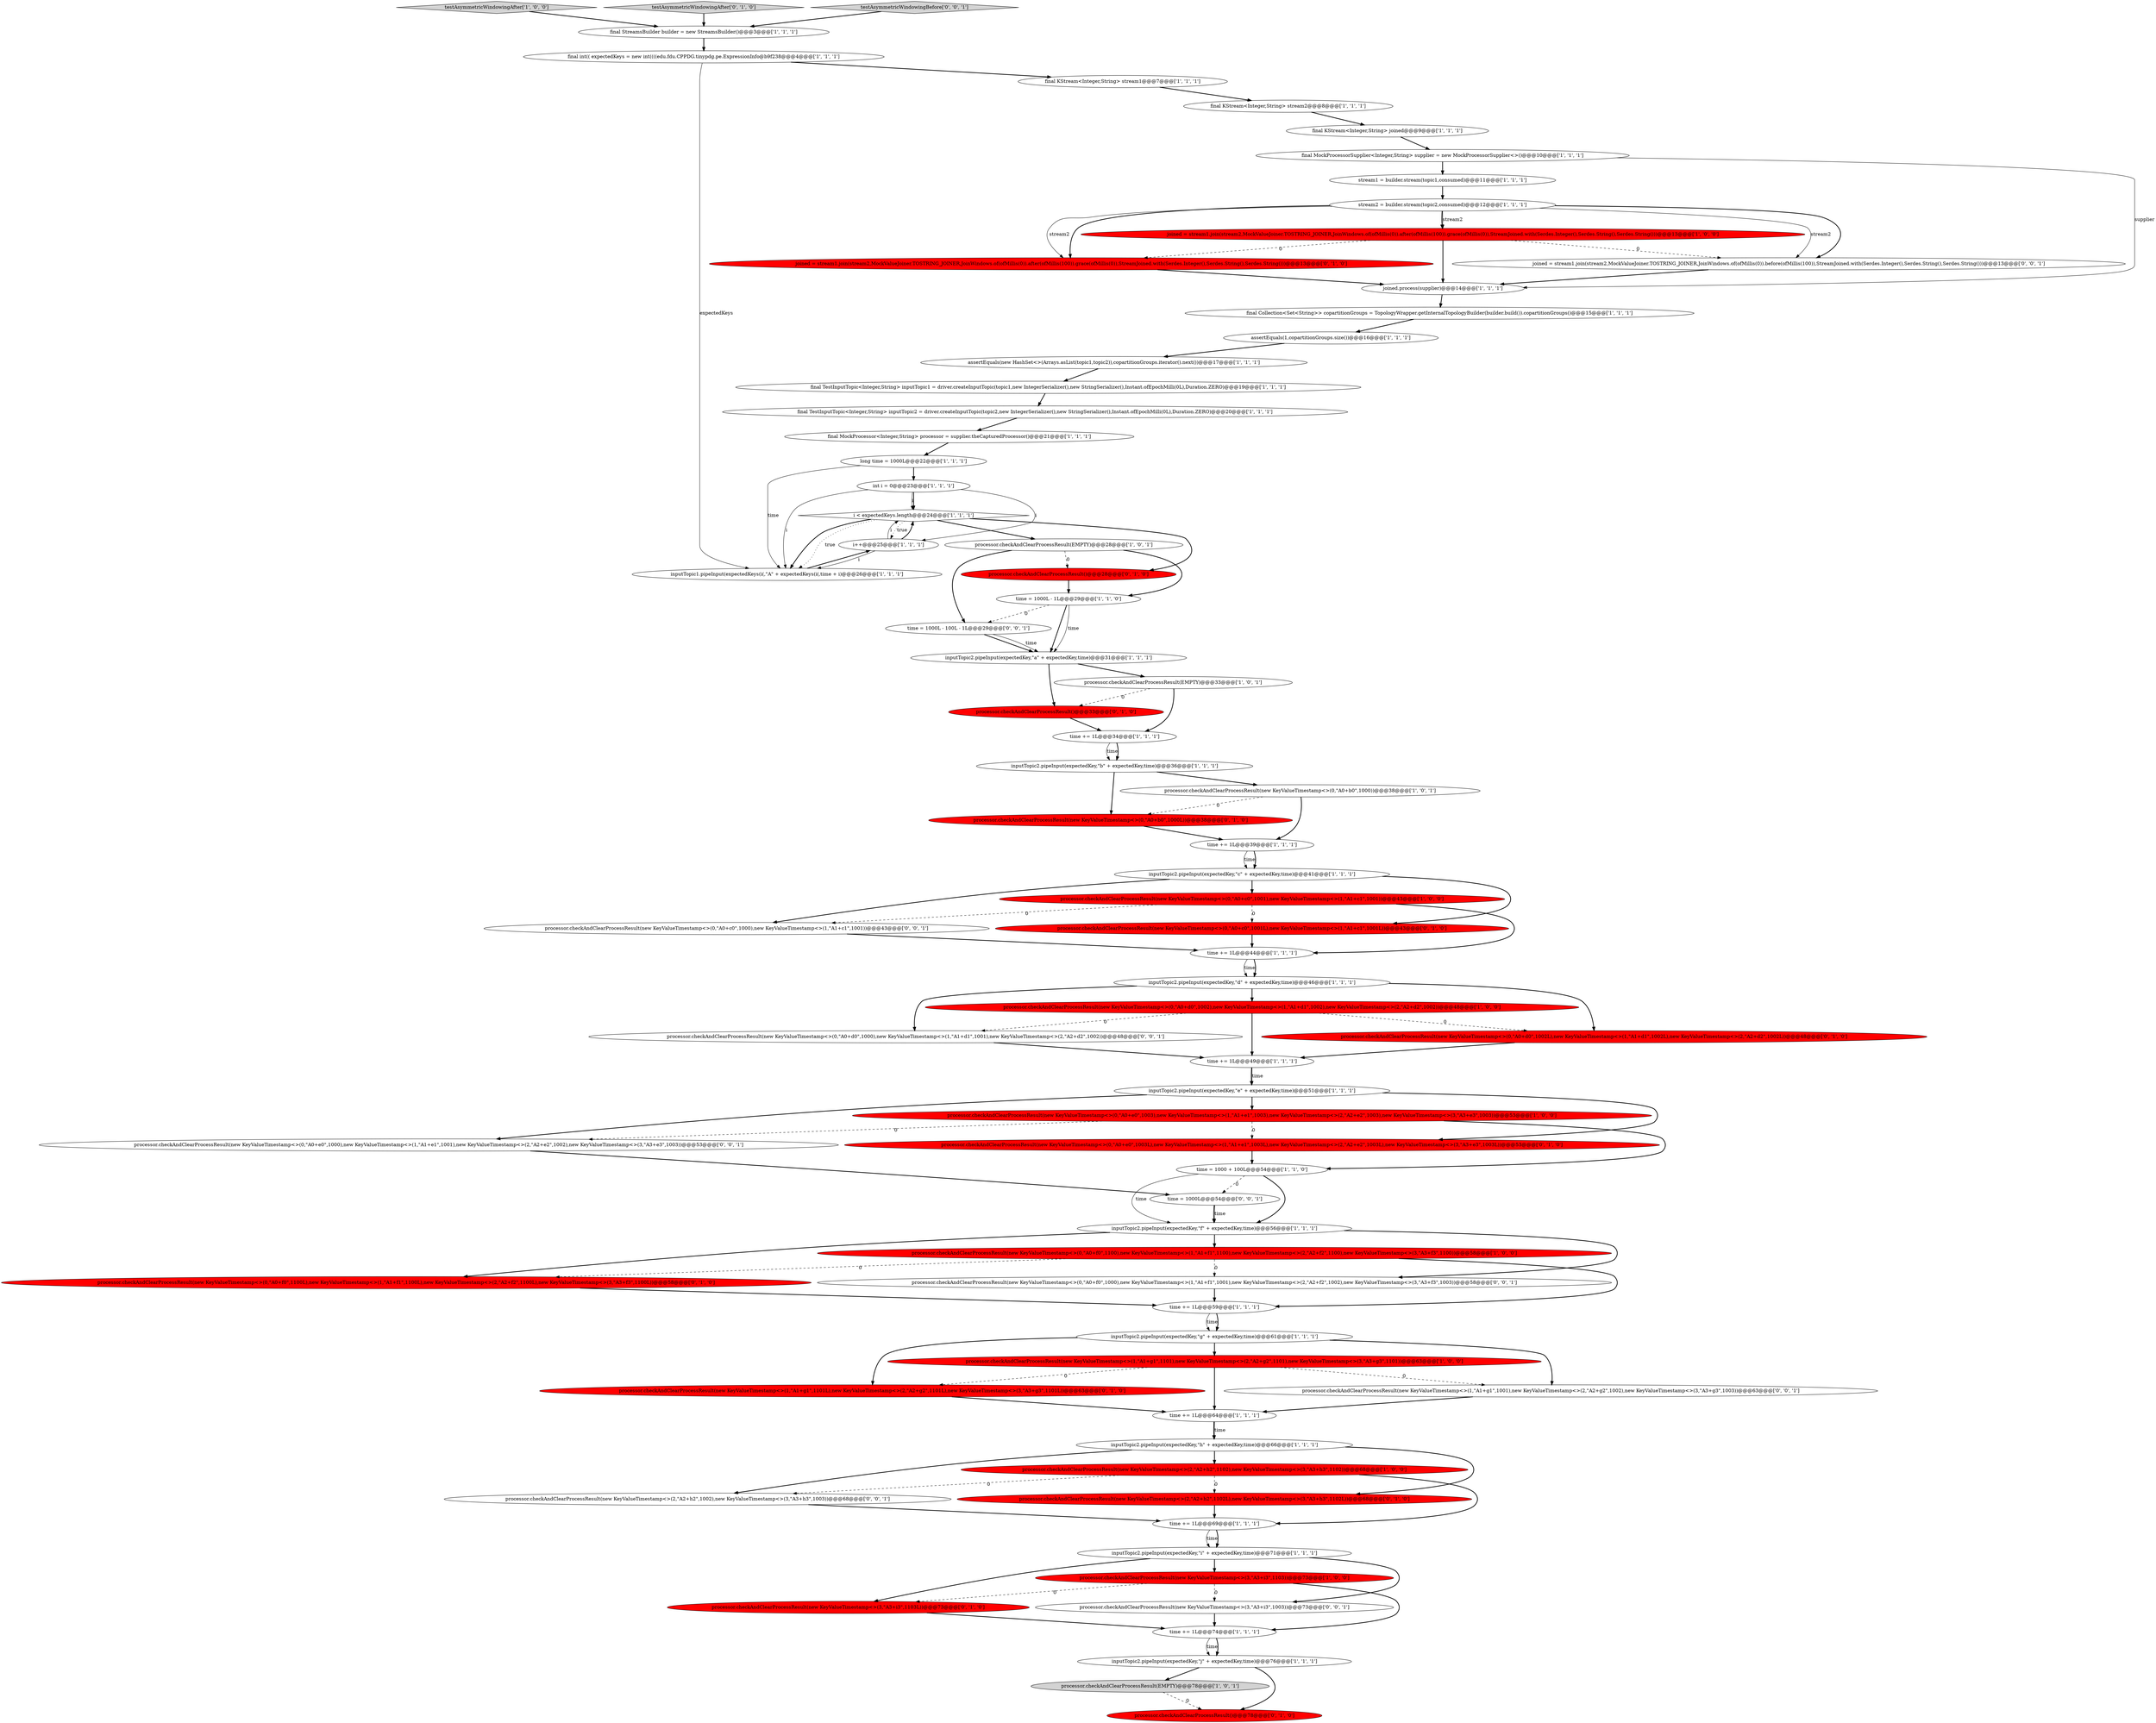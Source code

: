 digraph {
73 [style = filled, label = "time = 1000L - 100L - 1L@@@29@@@['0', '0', '1']", fillcolor = white, shape = ellipse image = "AAA0AAABBB3BBB"];
48 [style = filled, label = "testAsymmetricWindowingAfter['1', '0', '0']", fillcolor = lightgray, shape = diamond image = "AAA0AAABBB1BBB"];
51 [style = filled, label = "processor.checkAndClearProcessResult(new KeyValueTimestamp<>(3,\"A3+i3\",1103))@@@73@@@['1', '0', '0']", fillcolor = red, shape = ellipse image = "AAA1AAABBB1BBB"];
22 [style = filled, label = "final TestInputTopic<Integer,String> inputTopic2 = driver.createInputTopic(topic2,new IntegerSerializer(),new StringSerializer(),Instant.ofEpochMilli(0L),Duration.ZERO)@@@20@@@['1', '1', '1']", fillcolor = white, shape = ellipse image = "AAA0AAABBB1BBB"];
8 [style = filled, label = "time += 1L@@@34@@@['1', '1', '1']", fillcolor = white, shape = ellipse image = "AAA0AAABBB1BBB"];
19 [style = filled, label = "i++@@@25@@@['1', '1', '1']", fillcolor = white, shape = ellipse image = "AAA0AAABBB1BBB"];
41 [style = filled, label = "inputTopic2.pipeInput(expectedKey,\"g\" + expectedKey,time)@@@61@@@['1', '1', '1']", fillcolor = white, shape = ellipse image = "AAA0AAABBB1BBB"];
61 [style = filled, label = "processor.checkAndClearProcessResult()@@@33@@@['0', '1', '0']", fillcolor = red, shape = ellipse image = "AAA1AAABBB2BBB"];
12 [style = filled, label = "time += 1L@@@74@@@['1', '1', '1']", fillcolor = white, shape = ellipse image = "AAA0AAABBB1BBB"];
60 [style = filled, label = "processor.checkAndClearProcessResult(new KeyValueTimestamp<>(0,\"A0+b0\",1000L))@@@38@@@['0', '1', '0']", fillcolor = red, shape = ellipse image = "AAA1AAABBB2BBB"];
32 [style = filled, label = "int i = 0@@@23@@@['1', '1', '1']", fillcolor = white, shape = ellipse image = "AAA0AAABBB1BBB"];
53 [style = filled, label = "processor.checkAndClearProcessResult()@@@28@@@['0', '1', '0']", fillcolor = red, shape = ellipse image = "AAA1AAABBB2BBB"];
39 [style = filled, label = "stream1 = builder.stream(topic1,consumed)@@@11@@@['1', '1', '1']", fillcolor = white, shape = ellipse image = "AAA0AAABBB1BBB"];
21 [style = filled, label = "processor.checkAndClearProcessResult(EMPTY)@@@78@@@['1', '0', '1']", fillcolor = lightgray, shape = ellipse image = "AAA0AAABBB1BBB"];
5 [style = filled, label = "processor.checkAndClearProcessResult(new KeyValueTimestamp<>(1,\"A1+g1\",1101),new KeyValueTimestamp<>(2,\"A2+g2\",1101),new KeyValueTimestamp<>(3,\"A3+g3\",1101))@@@63@@@['1', '0', '0']", fillcolor = red, shape = ellipse image = "AAA1AAABBB1BBB"];
33 [style = filled, label = "final int(( expectedKeys = new int((((edu.fdu.CPPDG.tinypdg.pe.ExpressionInfo@b9f238@@@4@@@['1', '1', '1']", fillcolor = white, shape = ellipse image = "AAA0AAABBB1BBB"];
47 [style = filled, label = "final Collection<Set<String>> copartitionGroups = TopologyWrapper.getInternalTopologyBuilder(builder.build()).copartitionGroups()@@@15@@@['1', '1', '1']", fillcolor = white, shape = ellipse image = "AAA0AAABBB1BBB"];
40 [style = filled, label = "inputTopic2.pipeInput(expectedKey,\"c\" + expectedKey,time)@@@41@@@['1', '1', '1']", fillcolor = white, shape = ellipse image = "AAA0AAABBB1BBB"];
20 [style = filled, label = "joined = stream1.join(stream2,MockValueJoiner.TOSTRING_JOINER,JoinWindows.of(ofMillis(0)).after(ofMillis(100)).grace(ofMillis(0)),StreamJoined.with(Serdes.Integer(),Serdes.String(),Serdes.String()))@@@13@@@['1', '0', '0']", fillcolor = red, shape = ellipse image = "AAA1AAABBB1BBB"];
4 [style = filled, label = "processor.checkAndClearProcessResult(EMPTY)@@@33@@@['1', '0', '1']", fillcolor = white, shape = ellipse image = "AAA0AAABBB1BBB"];
18 [style = filled, label = "final KStream<Integer,String> joined@@@9@@@['1', '1', '1']", fillcolor = white, shape = ellipse image = "AAA0AAABBB1BBB"];
50 [style = filled, label = "inputTopic2.pipeInput(expectedKey,\"f\" + expectedKey,time)@@@56@@@['1', '1', '1']", fillcolor = white, shape = ellipse image = "AAA0AAABBB1BBB"];
31 [style = filled, label = "processor.checkAndClearProcessResult(new KeyValueTimestamp<>(0,\"A0+b0\",1000))@@@38@@@['1', '0', '1']", fillcolor = white, shape = ellipse image = "AAA0AAABBB1BBB"];
24 [style = filled, label = "i < expectedKeys.length@@@24@@@['1', '1', '1']", fillcolor = white, shape = diamond image = "AAA0AAABBB1BBB"];
69 [style = filled, label = "processor.checkAndClearProcessResult(new KeyValueTimestamp<>(0,\"A0+d0\",1000),new KeyValueTimestamp<>(1,\"A1+d1\",1001),new KeyValueTimestamp<>(2,\"A2+d2\",1002))@@@48@@@['0', '0', '1']", fillcolor = white, shape = ellipse image = "AAA0AAABBB3BBB"];
76 [style = filled, label = "processor.checkAndClearProcessResult(new KeyValueTimestamp<>(1,\"A1+g1\",1001),new KeyValueTimestamp<>(2,\"A2+g2\",1002),new KeyValueTimestamp<>(3,\"A3+g3\",1003))@@@63@@@['0', '0', '1']", fillcolor = white, shape = ellipse image = "AAA0AAABBB3BBB"];
38 [style = filled, label = "long time = 1000L@@@22@@@['1', '1', '1']", fillcolor = white, shape = ellipse image = "AAA0AAABBB1BBB"];
52 [style = filled, label = "time += 1L@@@44@@@['1', '1', '1']", fillcolor = white, shape = ellipse image = "AAA0AAABBB1BBB"];
27 [style = filled, label = "processor.checkAndClearProcessResult(EMPTY)@@@28@@@['1', '0', '1']", fillcolor = white, shape = ellipse image = "AAA0AAABBB1BBB"];
75 [style = filled, label = "processor.checkAndClearProcessResult(new KeyValueTimestamp<>(0,\"A0+c0\",1000),new KeyValueTimestamp<>(1,\"A1+c1\",1001))@@@43@@@['0', '0', '1']", fillcolor = white, shape = ellipse image = "AAA0AAABBB3BBB"];
10 [style = filled, label = "processor.checkAndClearProcessResult(new KeyValueTimestamp<>(0,\"A0+e0\",1003),new KeyValueTimestamp<>(1,\"A1+e1\",1003),new KeyValueTimestamp<>(2,\"A2+e2\",1003),new KeyValueTimestamp<>(3,\"A3+e3\",1003))@@@53@@@['1', '0', '0']", fillcolor = red, shape = ellipse image = "AAA1AAABBB1BBB"];
28 [style = filled, label = "time += 1L@@@69@@@['1', '1', '1']", fillcolor = white, shape = ellipse image = "AAA0AAABBB1BBB"];
1 [style = filled, label = "final TestInputTopic<Integer,String> inputTopic1 = driver.createInputTopic(topic1,new IntegerSerializer(),new StringSerializer(),Instant.ofEpochMilli(0L),Duration.ZERO)@@@19@@@['1', '1', '1']", fillcolor = white, shape = ellipse image = "AAA0AAABBB1BBB"];
46 [style = filled, label = "processor.checkAndClearProcessResult(new KeyValueTimestamp<>(0,\"A0+d0\",1002),new KeyValueTimestamp<>(1,\"A1+d1\",1002),new KeyValueTimestamp<>(2,\"A2+d2\",1002))@@@48@@@['1', '0', '0']", fillcolor = red, shape = ellipse image = "AAA1AAABBB1BBB"];
13 [style = filled, label = "stream2 = builder.stream(topic2,consumed)@@@12@@@['1', '1', '1']", fillcolor = white, shape = ellipse image = "AAA0AAABBB1BBB"];
58 [style = filled, label = "processor.checkAndClearProcessResult(new KeyValueTimestamp<>(1,\"A1+g1\",1101L),new KeyValueTimestamp<>(2,\"A2+g2\",1101L),new KeyValueTimestamp<>(3,\"A3+g3\",1101L))@@@63@@@['0', '1', '0']", fillcolor = red, shape = ellipse image = "AAA1AAABBB2BBB"];
54 [style = filled, label = "processor.checkAndClearProcessResult()@@@78@@@['0', '1', '0']", fillcolor = red, shape = ellipse image = "AAA1AAABBB2BBB"];
6 [style = filled, label = "processor.checkAndClearProcessResult(new KeyValueTimestamp<>(2,\"A2+h2\",1102),new KeyValueTimestamp<>(3,\"A3+h3\",1102))@@@68@@@['1', '0', '0']", fillcolor = red, shape = ellipse image = "AAA1AAABBB1BBB"];
68 [style = filled, label = "time = 1000L@@@54@@@['0', '0', '1']", fillcolor = white, shape = ellipse image = "AAA0AAABBB3BBB"];
34 [style = filled, label = "inputTopic2.pipeInput(expectedKey,\"b\" + expectedKey,time)@@@36@@@['1', '1', '1']", fillcolor = white, shape = ellipse image = "AAA0AAABBB1BBB"];
43 [style = filled, label = "inputTopic2.pipeInput(expectedKey,\"a\" + expectedKey,time)@@@31@@@['1', '1', '1']", fillcolor = white, shape = ellipse image = "AAA0AAABBB1BBB"];
23 [style = filled, label = "inputTopic2.pipeInput(expectedKey,\"h\" + expectedKey,time)@@@66@@@['1', '1', '1']", fillcolor = white, shape = ellipse image = "AAA0AAABBB1BBB"];
65 [style = filled, label = "processor.checkAndClearProcessResult(new KeyValueTimestamp<>(0,\"A0+f0\",1100L),new KeyValueTimestamp<>(1,\"A1+f1\",1100L),new KeyValueTimestamp<>(2,\"A2+f2\",1100L),new KeyValueTimestamp<>(3,\"A3+f3\",1100L))@@@58@@@['0', '1', '0']", fillcolor = red, shape = ellipse image = "AAA1AAABBB2BBB"];
59 [style = filled, label = "processor.checkAndClearProcessResult(new KeyValueTimestamp<>(2,\"A2+h2\",1102L),new KeyValueTimestamp<>(3,\"A3+h3\",1102L))@@@68@@@['0', '1', '0']", fillcolor = red, shape = ellipse image = "AAA1AAABBB2BBB"];
15 [style = filled, label = "processor.checkAndClearProcessResult(new KeyValueTimestamp<>(0,\"A0+c0\",1001),new KeyValueTimestamp<>(1,\"A1+c1\",1001))@@@43@@@['1', '0', '0']", fillcolor = red, shape = ellipse image = "AAA1AAABBB1BBB"];
16 [style = filled, label = "time = 1000L - 1L@@@29@@@['1', '1', '0']", fillcolor = white, shape = ellipse image = "AAA0AAABBB1BBB"];
63 [style = filled, label = "processor.checkAndClearProcessResult(new KeyValueTimestamp<>(0,\"A0+e0\",1003L),new KeyValueTimestamp<>(1,\"A1+e1\",1003L),new KeyValueTimestamp<>(2,\"A2+e2\",1003L),new KeyValueTimestamp<>(3,\"A3+e3\",1003L))@@@53@@@['0', '1', '0']", fillcolor = red, shape = ellipse image = "AAA1AAABBB2BBB"];
36 [style = filled, label = "final StreamsBuilder builder = new StreamsBuilder()@@@3@@@['1', '1', '1']", fillcolor = white, shape = ellipse image = "AAA0AAABBB1BBB"];
57 [style = filled, label = "processor.checkAndClearProcessResult(new KeyValueTimestamp<>(0,\"A0+d0\",1002L),new KeyValueTimestamp<>(1,\"A1+d1\",1002L),new KeyValueTimestamp<>(2,\"A2+d2\",1002L))@@@48@@@['0', '1', '0']", fillcolor = red, shape = ellipse image = "AAA1AAABBB2BBB"];
64 [style = filled, label = "joined = stream1.join(stream2,MockValueJoiner.TOSTRING_JOINER,JoinWindows.of(ofMillis(0)).after(ofMillis(100)).grace(ofMillis(0)),StreamJoined.with(Serdes.Integer(),Serdes.String(),Serdes.String()))@@@13@@@['0', '1', '0']", fillcolor = red, shape = ellipse image = "AAA1AAABBB2BBB"];
30 [style = filled, label = "time += 1L@@@64@@@['1', '1', '1']", fillcolor = white, shape = ellipse image = "AAA0AAABBB1BBB"];
7 [style = filled, label = "inputTopic2.pipeInput(expectedKey,\"d\" + expectedKey,time)@@@46@@@['1', '1', '1']", fillcolor = white, shape = ellipse image = "AAA0AAABBB1BBB"];
11 [style = filled, label = "inputTopic2.pipeInput(expectedKey,\"e\" + expectedKey,time)@@@51@@@['1', '1', '1']", fillcolor = white, shape = ellipse image = "AAA0AAABBB1BBB"];
42 [style = filled, label = "processor.checkAndClearProcessResult(new KeyValueTimestamp<>(0,\"A0+f0\",1100),new KeyValueTimestamp<>(1,\"A1+f1\",1100),new KeyValueTimestamp<>(2,\"A2+f2\",1100),new KeyValueTimestamp<>(3,\"A3+f3\",1100))@@@58@@@['1', '0', '0']", fillcolor = red, shape = ellipse image = "AAA1AAABBB1BBB"];
44 [style = filled, label = "final MockProcessorSupplier<Integer,String> supplier = new MockProcessorSupplier<>()@@@10@@@['1', '1', '1']", fillcolor = white, shape = ellipse image = "AAA0AAABBB1BBB"];
70 [style = filled, label = "joined = stream1.join(stream2,MockValueJoiner.TOSTRING_JOINER,JoinWindows.of(ofMillis(0)).before(ofMillis(100)),StreamJoined.with(Serdes.Integer(),Serdes.String(),Serdes.String()))@@@13@@@['0', '0', '1']", fillcolor = white, shape = ellipse image = "AAA0AAABBB3BBB"];
56 [style = filled, label = "testAsymmetricWindowingAfter['0', '1', '0']", fillcolor = lightgray, shape = diamond image = "AAA0AAABBB2BBB"];
71 [style = filled, label = "processor.checkAndClearProcessResult(new KeyValueTimestamp<>(0,\"A0+e0\",1000),new KeyValueTimestamp<>(1,\"A1+e1\",1001),new KeyValueTimestamp<>(2,\"A2+e2\",1002),new KeyValueTimestamp<>(3,\"A3+e3\",1003))@@@53@@@['0', '0', '1']", fillcolor = white, shape = ellipse image = "AAA0AAABBB3BBB"];
72 [style = filled, label = "testAsymmetricWindowingBefore['0', '0', '1']", fillcolor = lightgray, shape = diamond image = "AAA0AAABBB3BBB"];
37 [style = filled, label = "joined.process(supplier)@@@14@@@['1', '1', '1']", fillcolor = white, shape = ellipse image = "AAA0AAABBB1BBB"];
35 [style = filled, label = "assertEquals(1,copartitionGroups.size())@@@16@@@['1', '1', '1']", fillcolor = white, shape = ellipse image = "AAA0AAABBB1BBB"];
55 [style = filled, label = "processor.checkAndClearProcessResult(new KeyValueTimestamp<>(0,\"A0+c0\",1001L),new KeyValueTimestamp<>(1,\"A1+c1\",1001L))@@@43@@@['0', '1', '0']", fillcolor = red, shape = ellipse image = "AAA1AAABBB2BBB"];
3 [style = filled, label = "inputTopic1.pipeInput(expectedKeys(i(,\"A\" + expectedKeys(i(,time + i)@@@26@@@['1', '1', '1']", fillcolor = white, shape = ellipse image = "AAA0AAABBB1BBB"];
74 [style = filled, label = "processor.checkAndClearProcessResult(new KeyValueTimestamp<>(3,\"A3+i3\",1003))@@@73@@@['0', '0', '1']", fillcolor = white, shape = ellipse image = "AAA0AAABBB3BBB"];
14 [style = filled, label = "time += 1L@@@59@@@['1', '1', '1']", fillcolor = white, shape = ellipse image = "AAA0AAABBB1BBB"];
2 [style = filled, label = "assertEquals(new HashSet<>(Arrays.asList(topic1,topic2)),copartitionGroups.iterator().next())@@@17@@@['1', '1', '1']", fillcolor = white, shape = ellipse image = "AAA0AAABBB1BBB"];
45 [style = filled, label = "time += 1L@@@39@@@['1', '1', '1']", fillcolor = white, shape = ellipse image = "AAA0AAABBB1BBB"];
17 [style = filled, label = "final KStream<Integer,String> stream1@@@7@@@['1', '1', '1']", fillcolor = white, shape = ellipse image = "AAA0AAABBB1BBB"];
26 [style = filled, label = "final MockProcessor<Integer,String> processor = supplier.theCapturedProcessor()@@@21@@@['1', '1', '1']", fillcolor = white, shape = ellipse image = "AAA0AAABBB1BBB"];
49 [style = filled, label = "inputTopic2.pipeInput(expectedKey,\"j\" + expectedKey,time)@@@76@@@['1', '1', '1']", fillcolor = white, shape = ellipse image = "AAA0AAABBB1BBB"];
62 [style = filled, label = "processor.checkAndClearProcessResult(new KeyValueTimestamp<>(3,\"A3+i3\",1103L))@@@73@@@['0', '1', '0']", fillcolor = red, shape = ellipse image = "AAA1AAABBB2BBB"];
67 [style = filled, label = "processor.checkAndClearProcessResult(new KeyValueTimestamp<>(2,\"A2+h2\",1002),new KeyValueTimestamp<>(3,\"A3+h3\",1003))@@@68@@@['0', '0', '1']", fillcolor = white, shape = ellipse image = "AAA0AAABBB3BBB"];
0 [style = filled, label = "time = 1000 + 100L@@@54@@@['1', '1', '0']", fillcolor = white, shape = ellipse image = "AAA0AAABBB1BBB"];
29 [style = filled, label = "final KStream<Integer,String> stream2@@@8@@@['1', '1', '1']", fillcolor = white, shape = ellipse image = "AAA0AAABBB1BBB"];
9 [style = filled, label = "time += 1L@@@49@@@['1', '1', '1']", fillcolor = white, shape = ellipse image = "AAA0AAABBB1BBB"];
25 [style = filled, label = "inputTopic2.pipeInput(expectedKey,\"i\" + expectedKey,time)@@@71@@@['1', '1', '1']", fillcolor = white, shape = ellipse image = "AAA0AAABBB1BBB"];
66 [style = filled, label = "processor.checkAndClearProcessResult(new KeyValueTimestamp<>(0,\"A0+f0\",1000),new KeyValueTimestamp<>(1,\"A1+f1\",1001),new KeyValueTimestamp<>(2,\"A2+f2\",1002),new KeyValueTimestamp<>(3,\"A3+f3\",1003))@@@58@@@['0', '0', '1']", fillcolor = white, shape = ellipse image = "AAA0AAABBB3BBB"];
5->58 [style = dashed, label="0"];
67->28 [style = bold, label=""];
38->3 [style = solid, label="time"];
9->11 [style = bold, label=""];
68->50 [style = bold, label=""];
58->30 [style = bold, label=""];
40->55 [style = bold, label=""];
69->9 [style = bold, label=""];
40->15 [style = bold, label=""];
70->37 [style = bold, label=""];
13->20 [style = solid, label="stream2"];
33->3 [style = solid, label="expectedKeys"];
20->70 [style = dashed, label="0"];
6->67 [style = dashed, label="0"];
23->67 [style = bold, label=""];
7->69 [style = bold, label=""];
36->33 [style = bold, label=""];
65->14 [style = bold, label=""];
29->18 [style = bold, label=""];
43->4 [style = bold, label=""];
50->65 [style = bold, label=""];
19->24 [style = bold, label=""];
52->7 [style = solid, label="time"];
27->73 [style = bold, label=""];
19->24 [style = solid, label="i"];
18->44 [style = bold, label=""];
3->19 [style = bold, label=""];
28->25 [style = solid, label="time"];
15->52 [style = bold, label=""];
8->34 [style = solid, label="time"];
13->70 [style = bold, label=""];
20->37 [style = bold, label=""];
16->43 [style = bold, label=""];
40->75 [style = bold, label=""];
28->25 [style = bold, label=""];
75->52 [style = bold, label=""];
4->8 [style = bold, label=""];
11->71 [style = bold, label=""];
50->66 [style = bold, label=""];
24->3 [style = dotted, label="true"];
5->30 [style = bold, label=""];
41->58 [style = bold, label=""];
24->53 [style = bold, label=""];
24->27 [style = bold, label=""];
12->49 [style = solid, label="time"];
51->74 [style = dashed, label="0"];
25->51 [style = bold, label=""];
8->34 [style = bold, label=""];
25->62 [style = bold, label=""];
73->43 [style = bold, label=""];
42->65 [style = dashed, label="0"];
7->46 [style = bold, label=""];
44->37 [style = solid, label="supplier"];
19->3 [style = solid, label="i"];
7->57 [style = bold, label=""];
51->62 [style = dashed, label="0"];
34->31 [style = bold, label=""];
32->3 [style = solid, label="i"];
27->16 [style = bold, label=""];
27->53 [style = dashed, label="0"];
74->12 [style = bold, label=""];
38->32 [style = bold, label=""];
41->76 [style = bold, label=""];
6->59 [style = dashed, label="0"];
0->50 [style = solid, label="time"];
32->19 [style = solid, label="i"];
71->68 [style = bold, label=""];
61->8 [style = bold, label=""];
10->0 [style = bold, label=""];
10->71 [style = dashed, label="0"];
24->19 [style = dotted, label="true"];
52->7 [style = bold, label=""];
59->28 [style = bold, label=""];
14->41 [style = solid, label="time"];
68->50 [style = solid, label="time"];
24->3 [style = bold, label=""];
23->59 [style = bold, label=""];
49->54 [style = bold, label=""];
37->47 [style = bold, label=""];
15->75 [style = dashed, label="0"];
21->54 [style = dashed, label="0"];
22->26 [style = bold, label=""];
16->43 [style = solid, label="time"];
13->64 [style = bold, label=""];
32->24 [style = solid, label="i"];
46->9 [style = bold, label=""];
56->36 [style = bold, label=""];
39->13 [style = bold, label=""];
2->1 [style = bold, label=""];
51->12 [style = bold, label=""];
35->2 [style = bold, label=""];
63->0 [style = bold, label=""];
0->68 [style = dashed, label="0"];
9->11 [style = solid, label="time"];
45->40 [style = solid, label="time"];
16->73 [style = dashed, label="0"];
42->14 [style = bold, label=""];
12->49 [style = bold, label=""];
43->61 [style = bold, label=""];
64->37 [style = bold, label=""];
50->42 [style = bold, label=""];
11->10 [style = bold, label=""];
23->6 [style = bold, label=""];
72->36 [style = bold, label=""];
31->60 [style = dashed, label="0"];
57->9 [style = bold, label=""];
55->52 [style = bold, label=""];
14->41 [style = bold, label=""];
45->40 [style = bold, label=""];
33->17 [style = bold, label=""];
4->61 [style = dashed, label="0"];
48->36 [style = bold, label=""];
13->64 [style = solid, label="stream2"];
73->43 [style = solid, label="time"];
11->63 [style = bold, label=""];
30->23 [style = bold, label=""];
20->64 [style = dashed, label="0"];
46->57 [style = dashed, label="0"];
46->69 [style = dashed, label="0"];
44->39 [style = bold, label=""];
47->35 [style = bold, label=""];
76->30 [style = bold, label=""];
5->76 [style = dashed, label="0"];
49->21 [style = bold, label=""];
0->50 [style = bold, label=""];
25->74 [style = bold, label=""];
1->22 [style = bold, label=""];
60->45 [style = bold, label=""];
26->38 [style = bold, label=""];
34->60 [style = bold, label=""];
15->55 [style = dashed, label="0"];
30->23 [style = solid, label="time"];
62->12 [style = bold, label=""];
13->70 [style = solid, label="stream2"];
42->66 [style = dashed, label="0"];
53->16 [style = bold, label=""];
66->14 [style = bold, label=""];
17->29 [style = bold, label=""];
32->24 [style = bold, label=""];
31->45 [style = bold, label=""];
10->63 [style = dashed, label="0"];
6->28 [style = bold, label=""];
41->5 [style = bold, label=""];
13->20 [style = bold, label=""];
}
